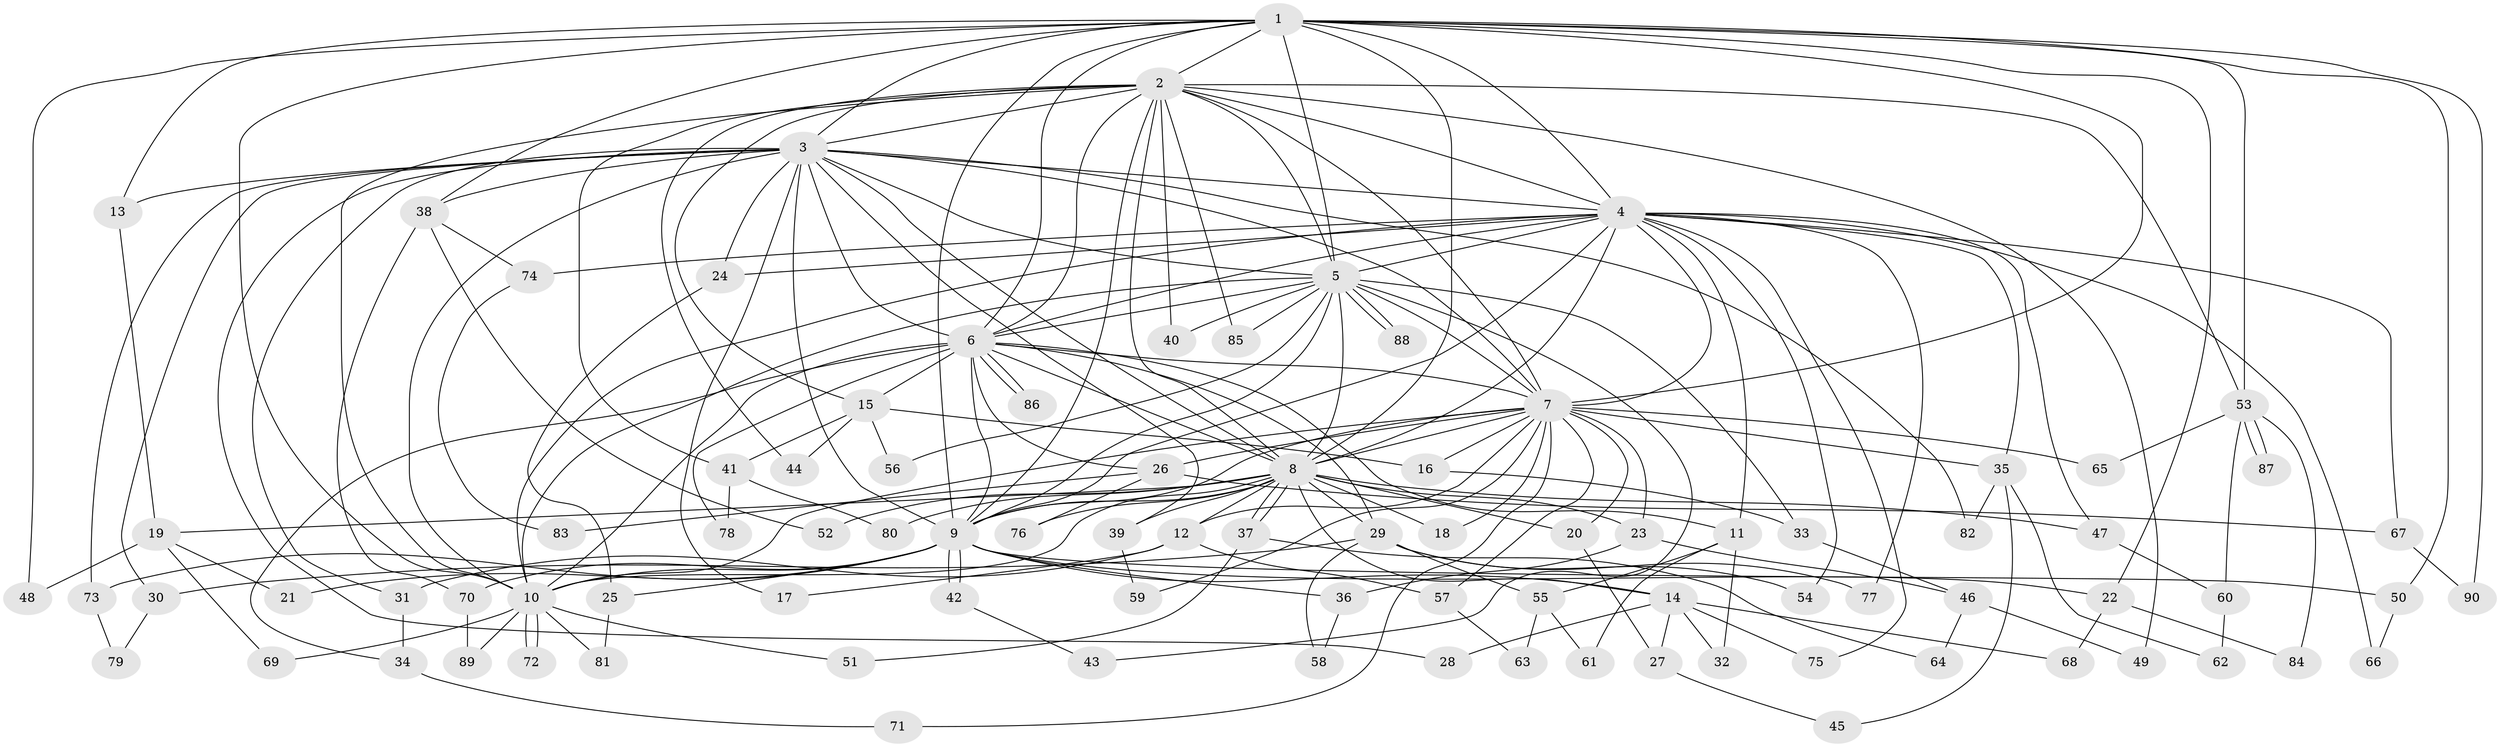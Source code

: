 // Generated by graph-tools (version 1.1) at 2025/14/03/09/25 04:14:17]
// undirected, 90 vertices, 205 edges
graph export_dot {
graph [start="1"]
  node [color=gray90,style=filled];
  1;
  2;
  3;
  4;
  5;
  6;
  7;
  8;
  9;
  10;
  11;
  12;
  13;
  14;
  15;
  16;
  17;
  18;
  19;
  20;
  21;
  22;
  23;
  24;
  25;
  26;
  27;
  28;
  29;
  30;
  31;
  32;
  33;
  34;
  35;
  36;
  37;
  38;
  39;
  40;
  41;
  42;
  43;
  44;
  45;
  46;
  47;
  48;
  49;
  50;
  51;
  52;
  53;
  54;
  55;
  56;
  57;
  58;
  59;
  60;
  61;
  62;
  63;
  64;
  65;
  66;
  67;
  68;
  69;
  70;
  71;
  72;
  73;
  74;
  75;
  76;
  77;
  78;
  79;
  80;
  81;
  82;
  83;
  84;
  85;
  86;
  87;
  88;
  89;
  90;
  1 -- 2;
  1 -- 3;
  1 -- 4;
  1 -- 5;
  1 -- 6;
  1 -- 7;
  1 -- 8;
  1 -- 9;
  1 -- 10;
  1 -- 13;
  1 -- 22;
  1 -- 38;
  1 -- 48;
  1 -- 50;
  1 -- 53;
  1 -- 90;
  2 -- 3;
  2 -- 4;
  2 -- 5;
  2 -- 6;
  2 -- 7;
  2 -- 8;
  2 -- 9;
  2 -- 10;
  2 -- 15;
  2 -- 40;
  2 -- 41;
  2 -- 44;
  2 -- 49;
  2 -- 53;
  2 -- 85;
  3 -- 4;
  3 -- 5;
  3 -- 6;
  3 -- 7;
  3 -- 8;
  3 -- 9;
  3 -- 10;
  3 -- 13;
  3 -- 17;
  3 -- 24;
  3 -- 28;
  3 -- 30;
  3 -- 31;
  3 -- 38;
  3 -- 39;
  3 -- 73;
  3 -- 82;
  4 -- 5;
  4 -- 6;
  4 -- 7;
  4 -- 8;
  4 -- 9;
  4 -- 10;
  4 -- 11;
  4 -- 24;
  4 -- 35;
  4 -- 47;
  4 -- 54;
  4 -- 66;
  4 -- 67;
  4 -- 74;
  4 -- 75;
  4 -- 77;
  5 -- 6;
  5 -- 7;
  5 -- 8;
  5 -- 9;
  5 -- 10;
  5 -- 33;
  5 -- 40;
  5 -- 43;
  5 -- 56;
  5 -- 85;
  5 -- 88;
  5 -- 88;
  6 -- 7;
  6 -- 8;
  6 -- 9;
  6 -- 10;
  6 -- 11;
  6 -- 15;
  6 -- 26;
  6 -- 29;
  6 -- 34;
  6 -- 78;
  6 -- 86;
  6 -- 86;
  7 -- 8;
  7 -- 9;
  7 -- 10;
  7 -- 12;
  7 -- 16;
  7 -- 18;
  7 -- 20;
  7 -- 23;
  7 -- 26;
  7 -- 35;
  7 -- 57;
  7 -- 59;
  7 -- 65;
  7 -- 71;
  8 -- 9;
  8 -- 10;
  8 -- 12;
  8 -- 14;
  8 -- 18;
  8 -- 19;
  8 -- 20;
  8 -- 23;
  8 -- 29;
  8 -- 37;
  8 -- 37;
  8 -- 39;
  8 -- 47;
  8 -- 52;
  8 -- 76;
  8 -- 80;
  9 -- 10;
  9 -- 14;
  9 -- 21;
  9 -- 22;
  9 -- 25;
  9 -- 36;
  9 -- 42;
  9 -- 42;
  9 -- 50;
  9 -- 70;
  9 -- 73;
  10 -- 51;
  10 -- 69;
  10 -- 72;
  10 -- 72;
  10 -- 81;
  10 -- 89;
  11 -- 32;
  11 -- 55;
  11 -- 61;
  12 -- 17;
  12 -- 31;
  12 -- 57;
  13 -- 19;
  14 -- 27;
  14 -- 28;
  14 -- 32;
  14 -- 68;
  14 -- 75;
  15 -- 16;
  15 -- 41;
  15 -- 44;
  15 -- 56;
  16 -- 33;
  19 -- 21;
  19 -- 48;
  19 -- 69;
  20 -- 27;
  22 -- 68;
  22 -- 84;
  23 -- 36;
  23 -- 46;
  24 -- 25;
  25 -- 81;
  26 -- 67;
  26 -- 76;
  26 -- 83;
  27 -- 45;
  29 -- 30;
  29 -- 54;
  29 -- 55;
  29 -- 58;
  29 -- 77;
  30 -- 79;
  31 -- 34;
  33 -- 46;
  34 -- 71;
  35 -- 45;
  35 -- 62;
  35 -- 82;
  36 -- 58;
  37 -- 51;
  37 -- 64;
  38 -- 52;
  38 -- 70;
  38 -- 74;
  39 -- 59;
  41 -- 78;
  41 -- 80;
  42 -- 43;
  46 -- 49;
  46 -- 64;
  47 -- 60;
  50 -- 66;
  53 -- 60;
  53 -- 65;
  53 -- 84;
  53 -- 87;
  53 -- 87;
  55 -- 61;
  55 -- 63;
  57 -- 63;
  60 -- 62;
  67 -- 90;
  70 -- 89;
  73 -- 79;
  74 -- 83;
}
